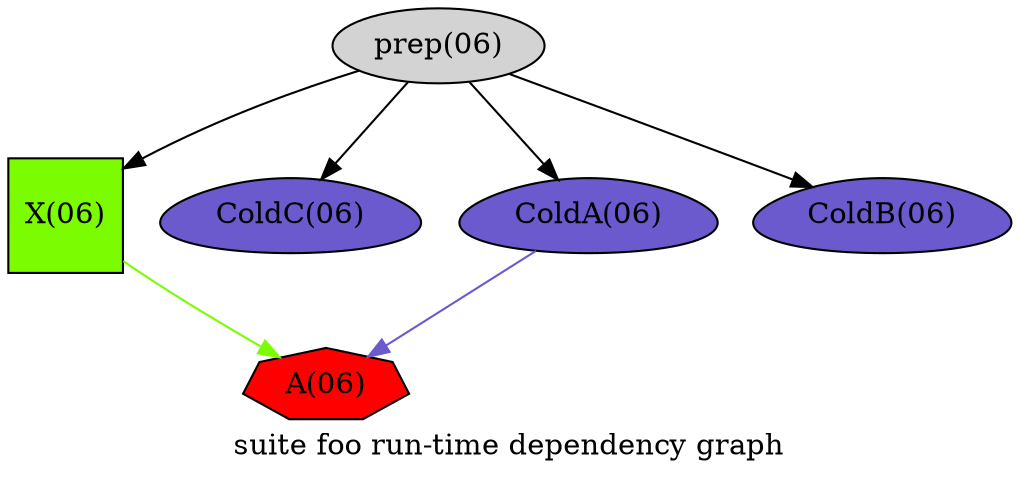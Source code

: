 strict digraph {
	graph [bb="0,0,456,220",
		label="suite foo run-time dependency graph",
		lp="228,12"
	];
	node [label="\N",
		style=filled
	];
	edge [color=black];
	"prep%2010080806"	 [height="0.5",
		label="prep(06)",
		pos="196,202",
		width="1.3056"];
	"X%2010080806"	 [fillcolor=lawngreen,
		height="0.72222",
		label="X(06)",
		pos="26,122",
		shape=square,
		width="0.72222"];
	"prep%2010080806" -> "X%2010080806"	 [color="",
		pos="e,52.272,142.62 159.89,190.42 132.02,180.81 92.95,165.86 61,148 60.909,147.95 60\
.818,147.9 60.727,147.85"];
	"ColdC%2010080806"	 [fillcolor=slateblue,
		height="0.5",
		label="ColdC(06)",
		pos="129,122",
		shape=egg,
		width="1.6389"];
	"prep%2010080806" -> "ColdC%2010080806"	 [color="",
		pos="e,143.51,139.32 181.46,184.64 172.33,173.74 160.4,159.49 150.22,147.34"];
	"ColdA%2010080806"	 [fillcolor=slateblue,
		height="0.5",
		label="ColdA(06)",
		pos="264,122",
		shape=egg,
		width="1.6111"];
	"prep%2010080806" -> "ColdA%2010080806"	 [color="",
		pos="e,249.27,139.32 210.75,184.64 220.11,173.63 232.37,159.22 242.76,146.99"];
	"ColdB%2010080806"	 [fillcolor=slateblue,
		height="0.5",
		label="ColdB(06)",
		pos="398,122",
		shape=egg,
		width="1.6111"];
	"prep%2010080806" -> "ColdB%2010080806"	 [color="",
		pos="e,364.77,135.16 228.9,188.97 263.28,175.35 317.37,153.93 355.08,139"];
	"A%2010080806"	 [fillcolor=red,
		height="0.5",
		label="A(06)",
		pos="145,42",
		shape=septagon,
		width="1.0556"];
	"X%2010080806" -> "A%2010080806"	 [color=lawngreen,
		pos="e,123.33,55.367 52.235,102.22 55.172,100.09 58.136,97.981 61,96 78.564,83.851 98\
.675,70.89 114.81,60.712"];
	"ColdA%2010080806" -> "A%2010080806"	 [color=slateblue,
		pos="e,165.18,55.565 239.05,105.23 219.94,92.378 193.54,74.631 173.57,61.209"];
}

